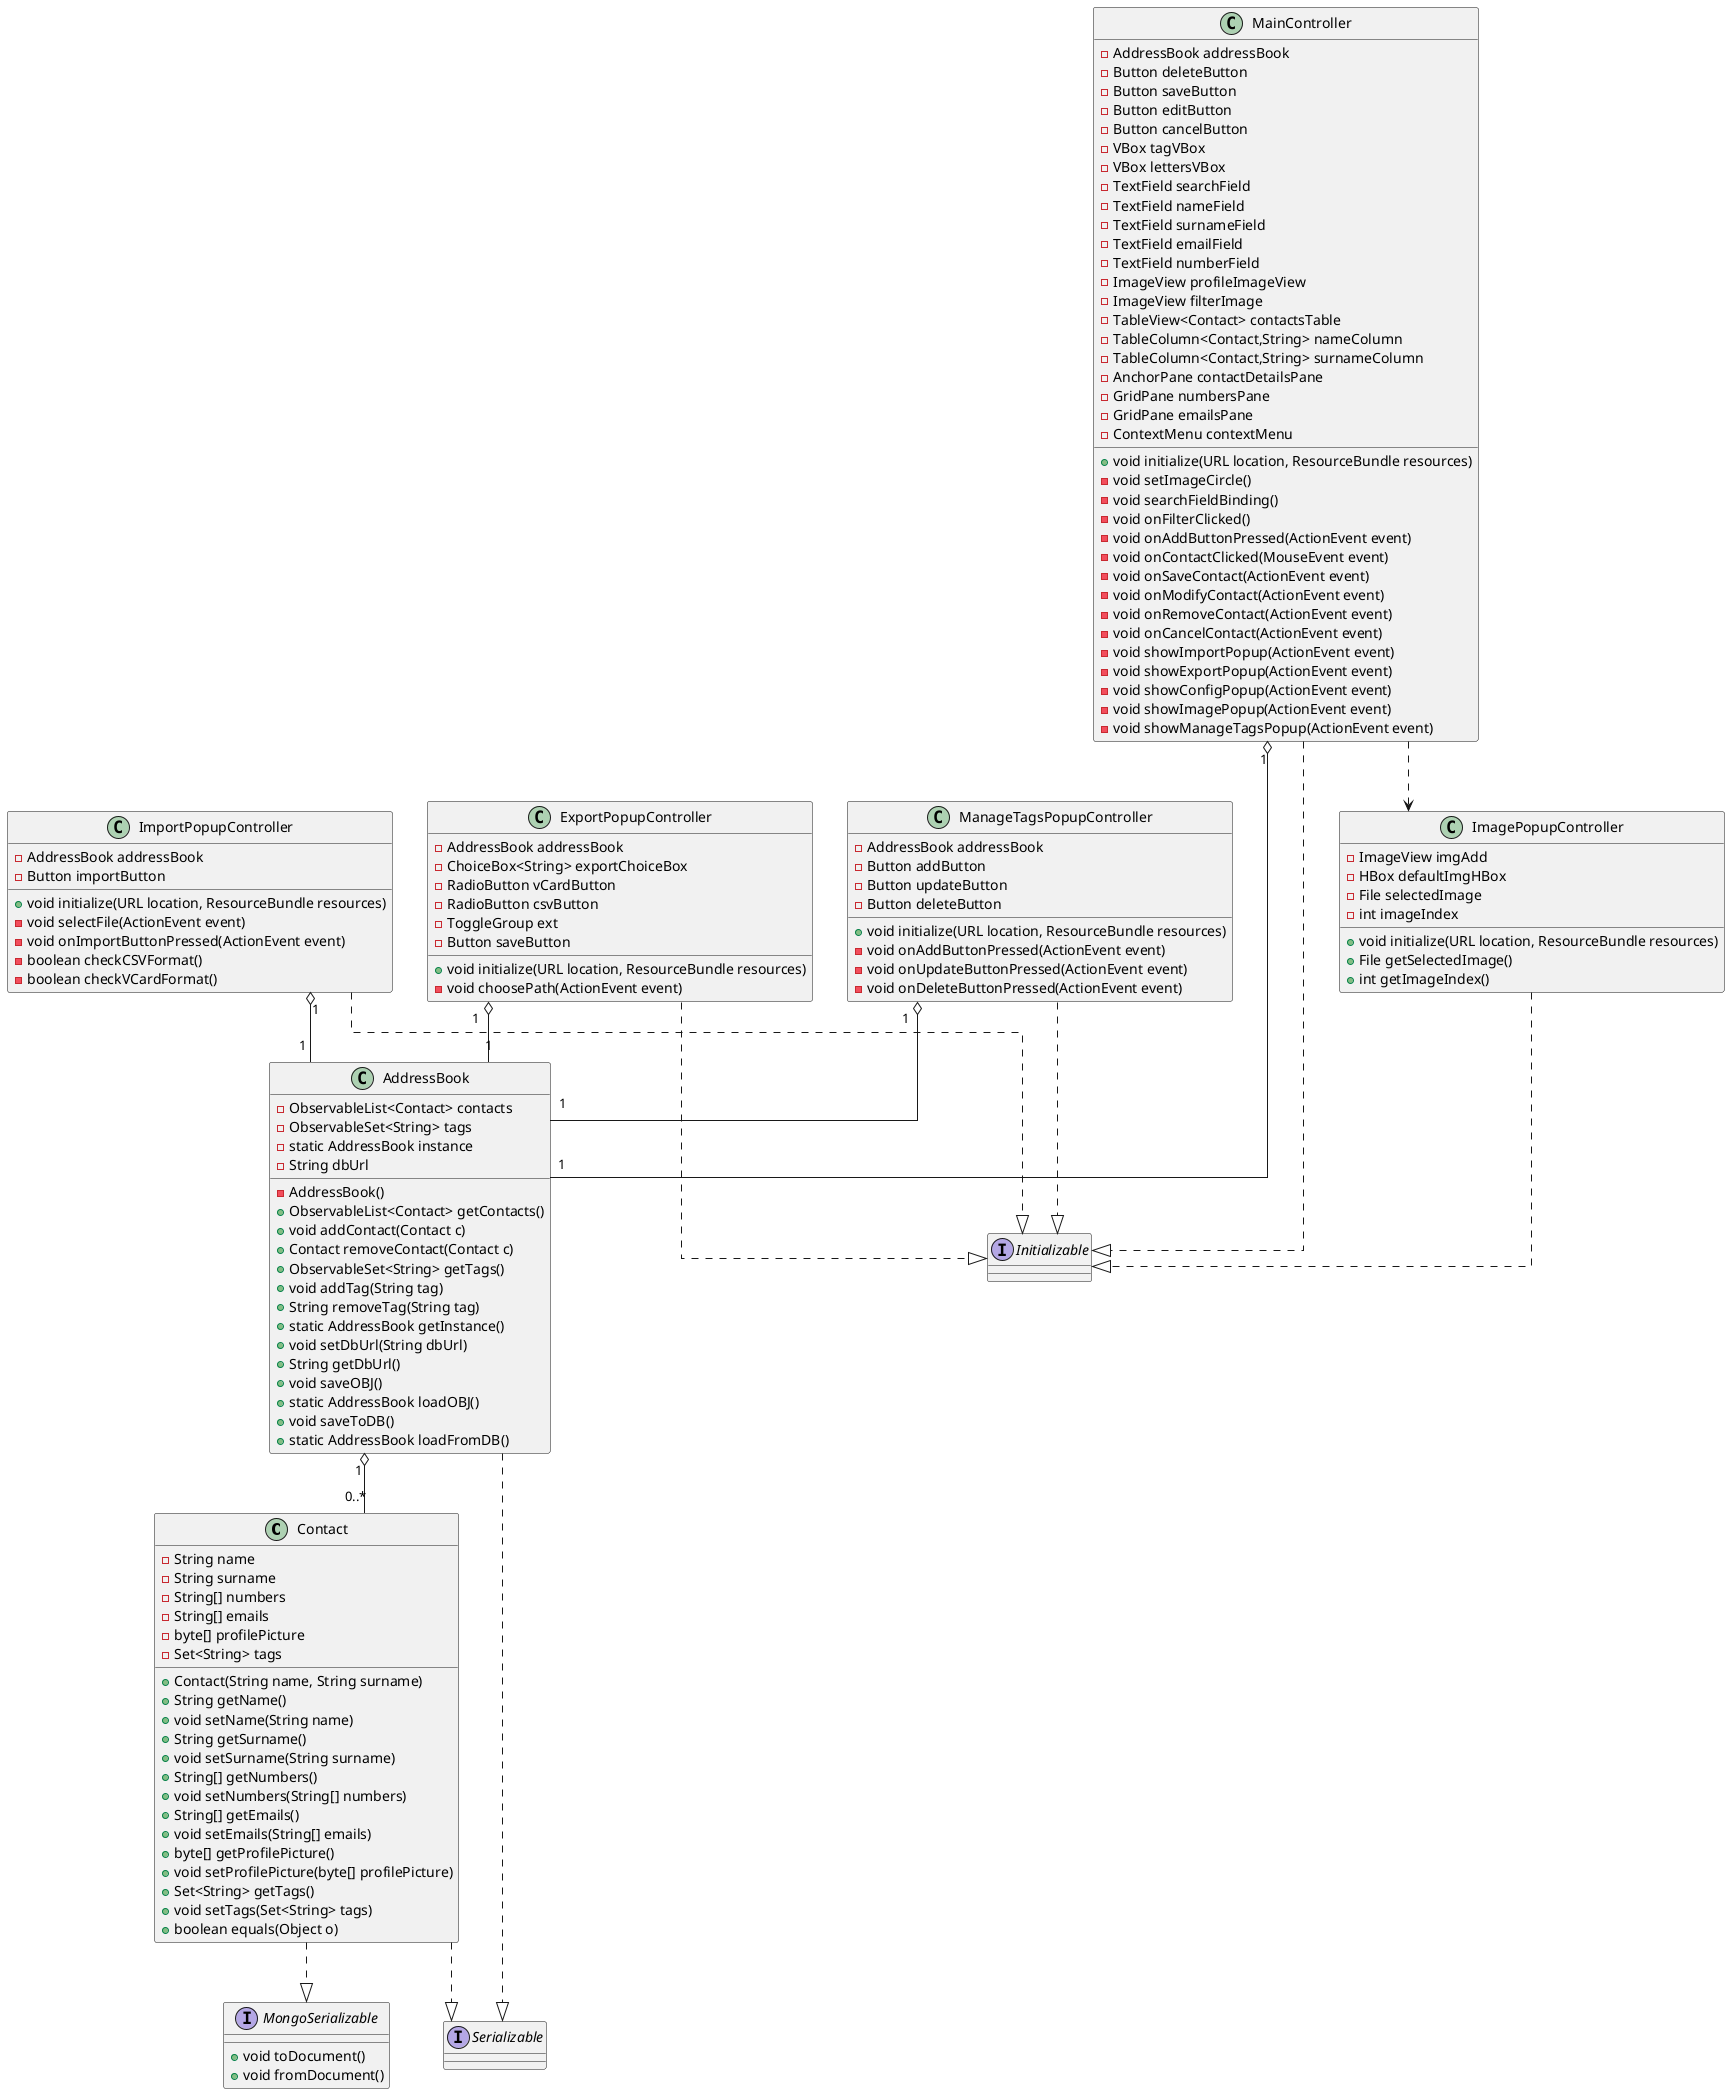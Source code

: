 @startuml DiagrammaDelleClassi
skinparam linetype ortho
'left to right direction

class Contact {
    - String name 
    - String surname 
    - String[] numbers
    - String[] emails
    - byte[] profilePicture
    - Set<String> tags

    + Contact(String name, String surname)
    + String getName()
    + void setName(String name)
    + String getSurname()
    + void setSurname(String surname)
    + String[] getNumbers()
    + void setNumbers(String[] numbers)
    + String[] getEmails()
    + void setEmails(String[] emails)
    + byte[] getProfilePicture()
    + void setProfilePicture(byte[] profilePicture)
    + Set<String> getTags()
    + void setTags(Set<String> tags)
    + boolean equals(Object o)
    
}

interface MongoSerializable {
    +void toDocument() 
    +void fromDocument()
}

Contact ..|> MongoSerializable

class AddressBook {
    - ObservableList<Contact> contacts
    - ObservableSet<String> tags
    - static AddressBook instance
    - String dbUrl 
    - AddressBook()
    + ObservableList<Contact> getContacts()
    + void addContact(Contact c)
    + Contact removeContact(Contact c)
    + ObservableSet<String> getTags()
    + void addTag(String tag)
    + String removeTag(String tag)
    + static AddressBook getInstance()
    + void setDbUrl(String dbUrl)
    + String getDbUrl()
    + void saveOBJ()
    + static AddressBook loadOBJ()
    + void saveToDB()
    + static AddressBook loadFromDB()
    
}

interface Serializable

Contact ..|> Serializable
AddressBook ..|> Serializable
AddressBook "1" o-- "0..*" Contact

class MainController {
    - AddressBook addressBook
    - Button deleteButton
    - Button saveButton
    - Button editButton
    - Button cancelButton
    - VBox tagVBox
    - VBox lettersVBox
    - TextField searchField
    - TextField nameField
    - TextField surnameField
    - TextField emailField
    - TextField numberField
    - ImageView profileImageView
    - ImageView filterImage
    - TableView<Contact> contactsTable
    - TableColumn<Contact,String> nameColumn
    - TableColumn<Contact,String> surnameColumn
    - AnchorPane contactDetailsPane
    - GridPane numbersPane
    - GridPane emailsPane
    - ContextMenu contextMenu

    + void initialize(URL location, ResourceBundle resources)
    - void setImageCircle()
    - void searchFieldBinding()    
    - void onFilterClicked()
    - void onAddButtonPressed(ActionEvent event)
    - void onContactClicked(MouseEvent event)
    - void onSaveContact(ActionEvent event)
    - void onModifyContact(ActionEvent event)
    - void onRemoveContact(ActionEvent event)
    - void onCancelContact(ActionEvent event)
    - void showImportPopup(ActionEvent event)
    - void showExportPopup(ActionEvent event)
    - void showConfigPopup(ActionEvent event)
    - void showImagePopup(ActionEvent event)
    - void showManageTagsPopup(ActionEvent event)
}

MainController ..> ImagePopupController


interface Initializable
MainController ..|> Initializable
MainController "1" o-- "1" AddressBook

class ImportPopupController {
    - AddressBook addressBook
    - Button importButton
    + void initialize(URL location, ResourceBundle resources)
    - void selectFile(ActionEvent event)
    - void onImportButtonPressed(ActionEvent event)
    - boolean checkCSVFormat()
    - boolean checkVCardFormat()
}

ImportPopupController ..|> Initializable
ImportPopupController "1" o-- "1" AddressBook

class ExportPopupController {
    - AddressBook addressBook
    - ChoiceBox<String> exportChoiceBox
    - RadioButton vCardButton
    - RadioButton csvButton
    - ToggleGroup ext
    - Button saveButton

    + void initialize(URL location, ResourceBundle resources)
    - void choosePath(ActionEvent event)
}

ExportPopupController ..|> Initializable
ExportPopupController "1" o-- "1" AddressBook

class ManageTagsPopupController {
    - AddressBook addressBook
    - Button addButton
    - Button updateButton
    - Button deleteButton

    + void initialize(URL location, ResourceBundle resources)
    - void onAddButtonPressed(ActionEvent event)
    - void onUpdateButtonPressed(ActionEvent event)
    - void onDeleteButtonPressed(ActionEvent event)
}

ManageTagsPopupController ..|> Initializable
ManageTagsPopupController "1" o-- "1" AddressBook

class ImagePopupController {
    - ImageView imgAdd
    - HBox defaultImgHBox
    - File selectedImage
    - int imageIndex

    + void initialize(URL location, ResourceBundle resources)
    + File getSelectedImage()
    + int getImageIndex()
}

ImagePopupController ..|> Initializable


@enduml